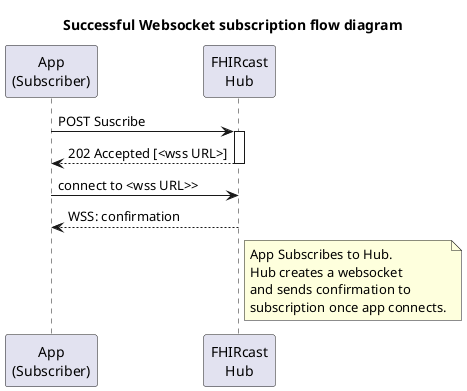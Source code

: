 @startuml

title Successful Websocket subscription flow diagram

participant "App\n(Subscriber)" as Subscriber
participant "FHIRcast\nHub" as Hub

Subscriber -> Hub++: POST Suscribe
Subscriber <-- Hub--: 202 Accepted [<wss URL>]
Subscriber -> Hub: connect to <wss URL>>
Subscriber <-- Hub: WSS: confirmation

note right of Hub
    App Subscribes to Hub. 
    Hub creates a websocket
    and sends confirmation to 
    subscription once app connects.
end note

@enduml